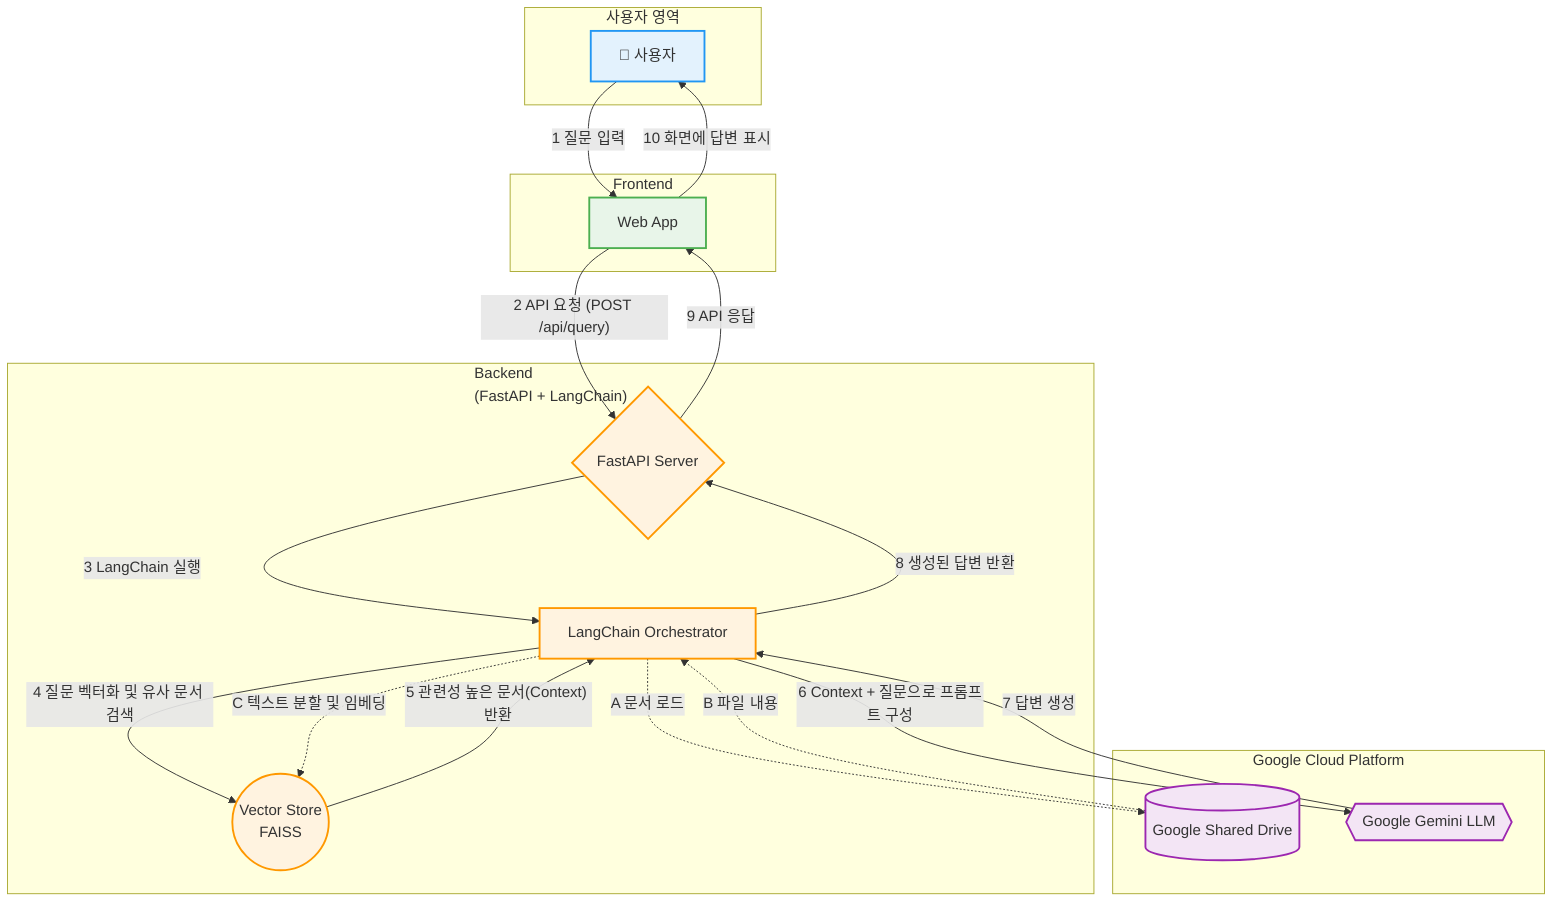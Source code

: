 flowchart TD
 subgraph subGraph0["사용자 영역"]
        User["👤 사용자"]
  end
 subgraph subGraph1["Frontend"]
        WebApp["Web App"]
  end
 subgraph subGraph2["Backend<br />(FastAPI + LangChain)"]
        APIServer{"FastAPI Server"}
        Orchestrator["LangChain Orchestrator"]
        VectorStore(("Vector Store<br>FAISS"))
  end
 subgraph subGraph3["Google Cloud Platform"]
        GoogleDrive[("Google Shared Drive")]
        LLM{{"Google Gemini LLM"}}
  end
    User -- 1 질문 입력 --> WebApp
    WebApp -- 2 API 요청 (POST /api/query) --> APIServer
    APIServer -- 3 LangChain 실행 --> Orchestrator
    Orchestrator -- 4 질문 벡터화 및 유사 문서 검색 --> VectorStore
    VectorStore -- 5 관련성 높은 문서(Context) 반환 --> Orchestrator
    Orchestrator -- 6 Context + 질문으로 프롬프트 구성 --> LLM
    LLM -- 7 답변 생성 --> Orchestrator
    Orchestrator -- 8 생성된 답변 반환 --> APIServer
    APIServer -- 9 API 응답 --> WebApp
    WebApp -- 10 화면에 답변 표시 --> User
    Orchestrator -. A 문서 로드 .-> GoogleDrive
    GoogleDrive -. B 파일 내용 .-> Orchestrator
    Orchestrator -. C 텍스트 분할 및 임베딩 .-> VectorStore

     User:::user
     WebApp:::webapp
     APIServer:::backend
     Orchestrator:::backend
     VectorStore:::backend
     GoogleDrive:::gcp
     LLM:::gcp
    classDef default fill:#f9f9f9,stroke:#333,stroke-width:2px
    classDef user fill:#E3F2FD,stroke:#2196F3
    classDef webapp fill:#E8F5E9,stroke:#4CAF50
    classDef backend fill:#FFF3E0,stroke:#FF9800
    classDef gcp fill:#F3E5F5,stroke:#9C27B0